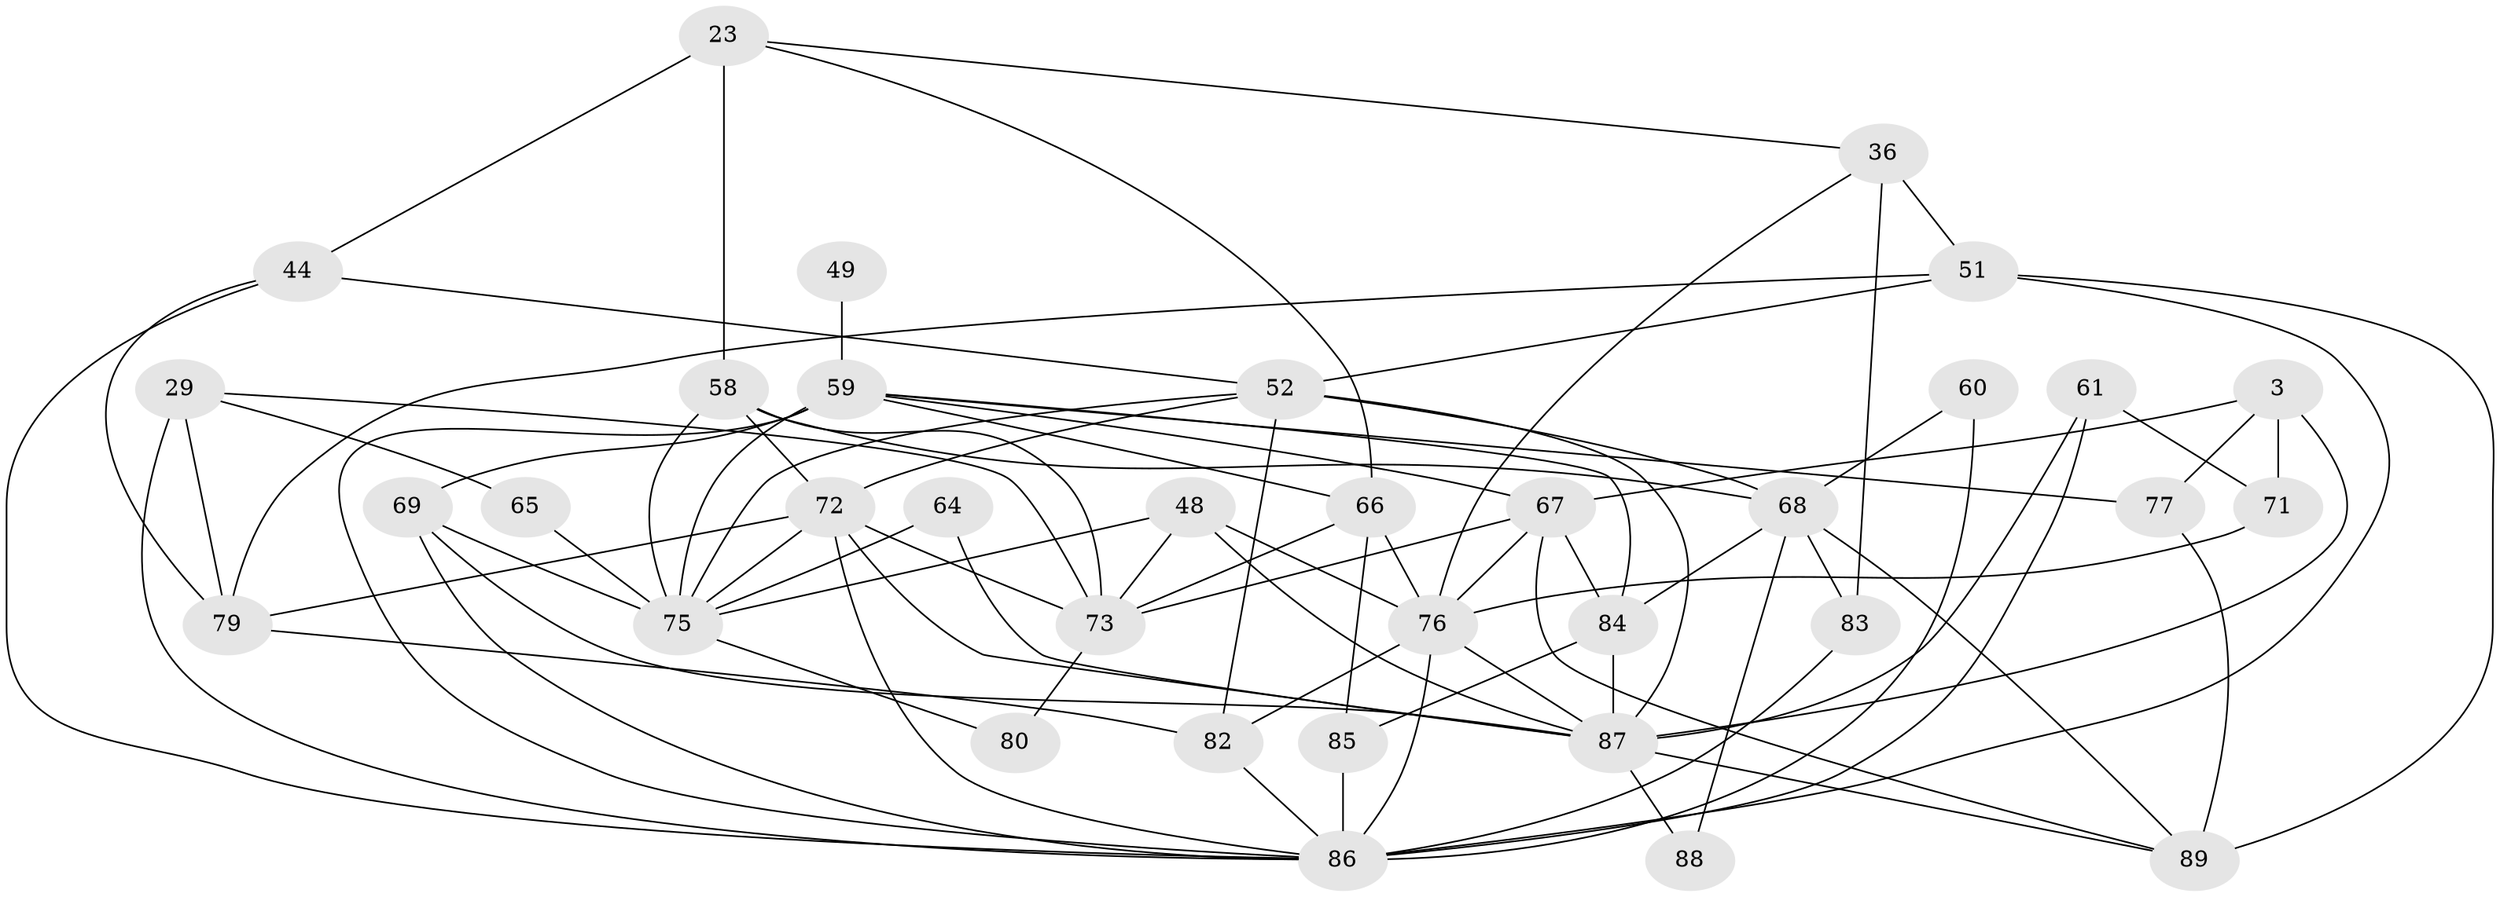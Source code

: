 // original degree distribution, {5: 0.16853932584269662, 3: 0.2696629213483146, 6: 0.1348314606741573, 4: 0.1797752808988764, 8: 0.02247191011235955, 2: 0.19101123595505617, 7: 0.02247191011235955, 9: 0.011235955056179775}
// Generated by graph-tools (version 1.1) at 2025/53/03/04/25 21:53:35]
// undirected, 35 vertices, 85 edges
graph export_dot {
graph [start="1"]
  node [color=gray90,style=filled];
  3;
  23 [super="+7"];
  29 [super="+17+27"];
  36;
  44;
  48 [super="+38+14"];
  49 [super="+47"];
  51 [super="+9"];
  52 [super="+42+41+45"];
  58;
  59 [super="+43"];
  60;
  61;
  64;
  65;
  66 [super="+35+55"];
  67 [super="+34"];
  68 [super="+63"];
  69 [super="+33"];
  71 [super="+18"];
  72 [super="+6+21+22+32+31"];
  73;
  75 [super="+13+8"];
  76 [super="+24+70+74"];
  77;
  79 [super="+57"];
  80;
  82 [super="+10"];
  83 [super="+46"];
  84 [super="+40"];
  85 [super="+62"];
  86 [super="+81"];
  87 [super="+56+5"];
  88;
  89 [super="+30+50"];
  3 -- 87 [weight=2];
  3 -- 71 [weight=2];
  3 -- 77;
  3 -- 67;
  23 -- 58 [weight=2];
  23 -- 36;
  23 -- 44;
  23 -- 66;
  29 -- 65;
  29 -- 73;
  29 -- 79 [weight=2];
  29 -- 86;
  36 -- 51 [weight=2];
  36 -- 83 [weight=2];
  36 -- 76;
  44 -- 52;
  44 -- 79;
  44 -- 86;
  48 -- 73 [weight=2];
  48 -- 75 [weight=2];
  48 -- 87;
  48 -- 76 [weight=3];
  49 -- 59 [weight=3];
  51 -- 89;
  51 -- 79;
  51 -- 52;
  51 -- 86 [weight=2];
  52 -- 82 [weight=2];
  52 -- 68;
  52 -- 87 [weight=3];
  52 -- 75;
  52 -- 72;
  58 -- 75 [weight=2];
  58 -- 73;
  58 -- 72;
  58 -- 68;
  59 -- 77;
  59 -- 84;
  59 -- 66;
  59 -- 69;
  59 -- 75 [weight=4];
  59 -- 86;
  59 -- 67;
  60 -- 68;
  60 -- 86;
  61 -- 86;
  61 -- 71;
  61 -- 87;
  64 -- 75;
  64 -- 87;
  65 -- 75;
  66 -- 73;
  66 -- 76 [weight=2];
  66 -- 85;
  67 -- 84;
  67 -- 89;
  67 -- 73;
  67 -- 76;
  68 -- 84;
  68 -- 89 [weight=2];
  68 -- 83;
  68 -- 88;
  69 -- 87 [weight=2];
  69 -- 75;
  69 -- 86 [weight=2];
  71 -- 76;
  72 -- 79 [weight=2];
  72 -- 87;
  72 -- 73 [weight=2];
  72 -- 86 [weight=4];
  72 -- 75;
  73 -- 80;
  75 -- 80;
  76 -- 86 [weight=4];
  76 -- 87 [weight=3];
  76 -- 82;
  77 -- 89;
  79 -- 82 [weight=2];
  82 -- 86;
  83 -- 86 [weight=2];
  84 -- 87 [weight=3];
  84 -- 85;
  85 -- 86;
  87 -- 88;
  87 -- 89;
}
